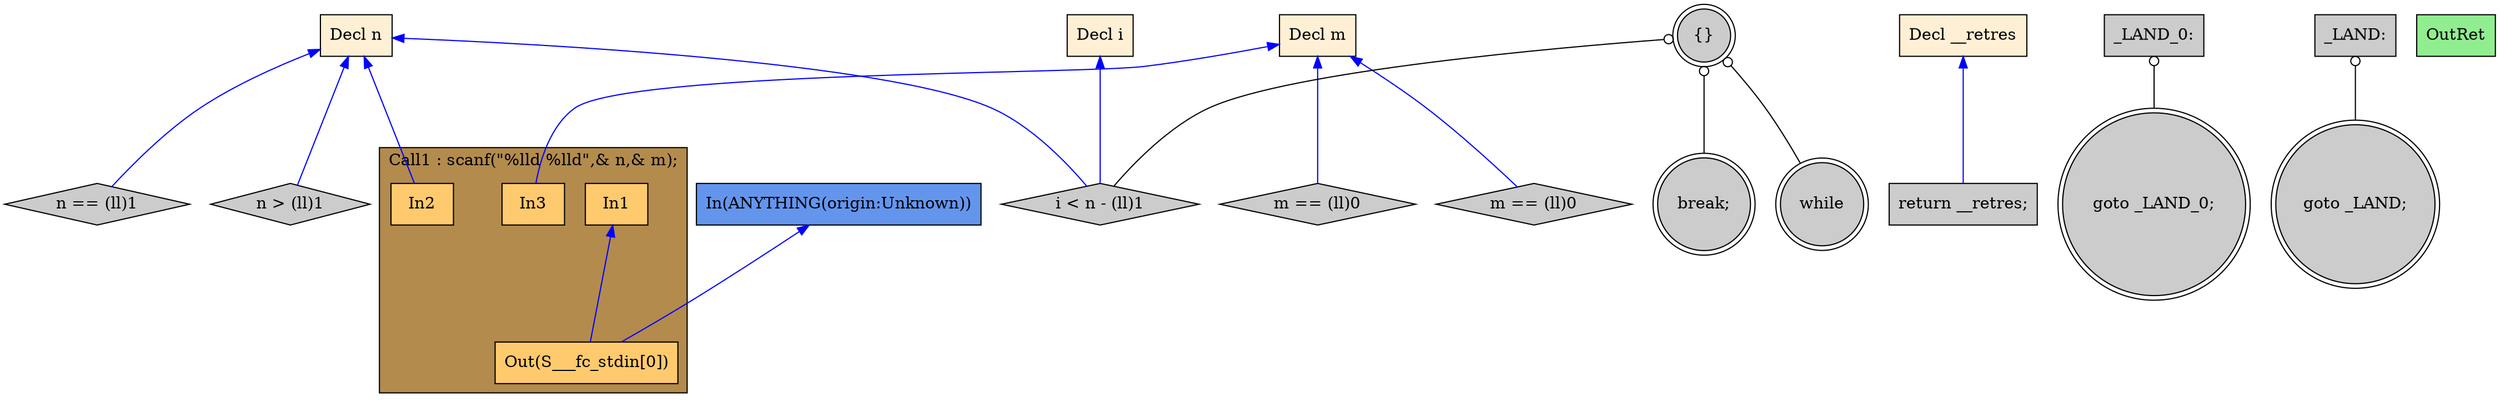 digraph G {
  rankdir=TB;
  node [style="filled", ];
  2 [label="Decl i", fillcolor="#FFEFD5", shape=box, ];
  3 [label="Decl m", fillcolor="#FFEFD5", shape=box, ];
  4 [label="Decl n", fillcolor="#FFEFD5", shape=box, ];
  5 [label="Decl __retres", fillcolor="#FFEFD5", shape=box, ];
  7 [label="In1", fillcolor="#FFCA6E", shape=box, ];
  8 [label="In2", fillcolor="#FFCA6E", shape=box, ];
  9 [label="In3", fillcolor="#FFCA6E", shape=box, ];
  10 [label="Out(S___fc_stdin[0])", fillcolor="#FFCA6E", shape=box, ];
  11 [label="n == (ll)1", fillcolor="#CCCCCC", shape=diamond, ];
  12 [label="m == (ll)0", fillcolor="#CCCCCC", shape=diamond, ];
  13 [label="goto _LAND_0;", fillcolor="#CCCCCC", shape=doublecircle, ];
  14 [label="_LAND_0:", fillcolor="#CCCCCC", shape=box, ];
  15 [label="n > (ll)1", fillcolor="#CCCCCC", shape=diamond, ];
  16 [label="m == (ll)0", fillcolor="#CCCCCC", shape=diamond, ];
  17 [label="goto _LAND;", fillcolor="#CCCCCC", shape=doublecircle, ];
  18 [label="_LAND:", fillcolor="#CCCCCC", shape=box, ];
  19 [label="{}", fillcolor="#CCCCCC", shape=doublecircle, ];
  20 [label="while", fillcolor="#CCCCCC", shape=doublecircle, ];
  21 [label="i < n - (ll)1", fillcolor="#CCCCCC", shape=diamond, ];
  22 [label="break;", fillcolor="#CCCCCC", shape=doublecircle, ];
  23 [label="return __retres;", fillcolor="#CCCCCC", shape=box, ];
  24 [label="OutRet", fillcolor="#90EE90", shape=box, ];
  25 [label="In(ANYTHING(origin:Unknown))", fillcolor="#6495ED", shape=box, ];
  
  subgraph cluster_Call1 { label="Call1 : scanf(\"%lld %lld\",& n,& m);";
                           fillcolor="#B38B4D"; style="filled"; 10;9;8;7;
     };
  
  edge [dir=back, ];
  4 -> 8 [color="#0000FF", ];
  3 -> 9 [color="#0000FF", ];
  7 -> 10 [color="#0000FF", ];
  25 -> 10 [color="#0000FF", ];
  4 -> 11 [color="#0000FF", ];
  3 -> 12 [color="#0000FF", ];
  14 -> 13 [color="#000000", arrowtail=odot, ];
  4 -> 15 [color="#0000FF", ];
  3 -> 16 [color="#0000FF", ];
  18 -> 17 [color="#000000", arrowtail=odot, ];
  19 -> 20 [color="#000000", arrowtail=odot, ];
  2 -> 21 [color="#0000FF", ];
  4 -> 21 [color="#0000FF", ];
  19 -> 21 [color="#000000", arrowtail=odot, ];
  19 -> 22 [color="#000000", arrowtail=odot, ];
  5 -> 23 [color="#0000FF", ];
  
  }